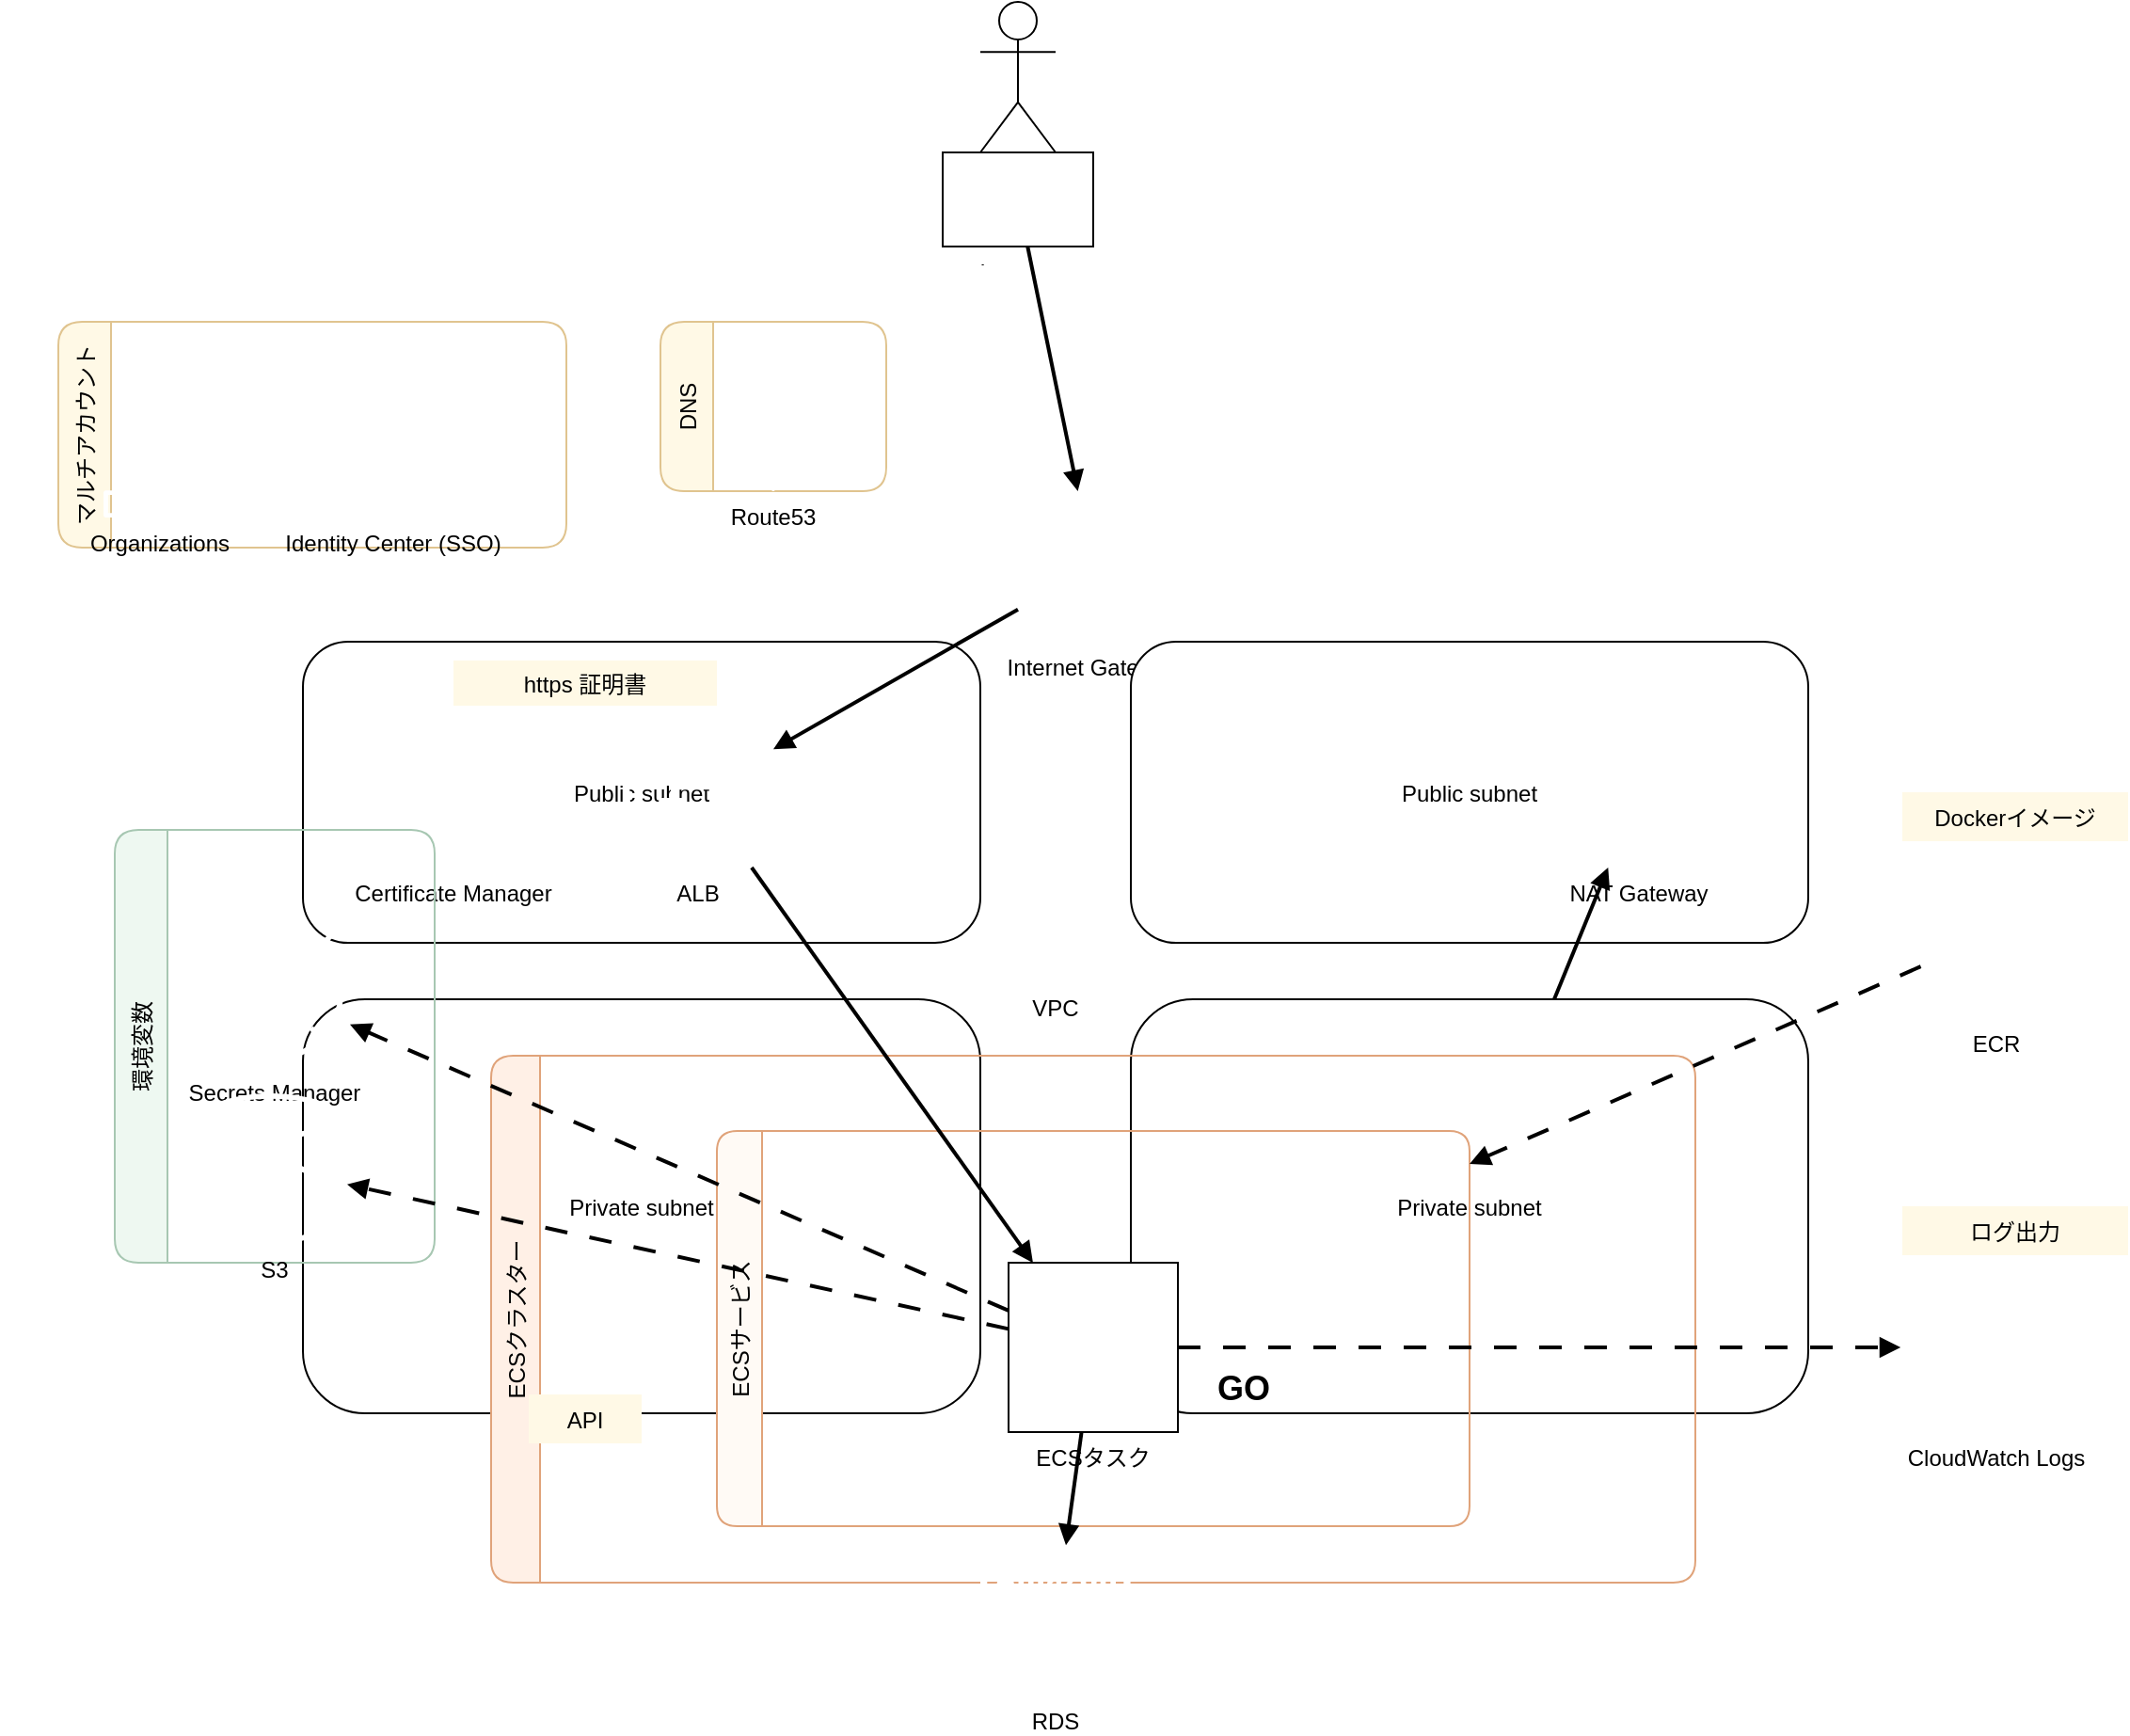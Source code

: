 <mxfile version="22.0.0" editor="draw.io">
  <diagram id="aws-arch-ecs" name="AWS Architecture">
    <mxGraphModel dx="1500" dy="900" grid="1" gridSize="10" guides="1" tooltips="1" connect="1" arrows="1" fold="1" page="1" pageScale="1" pageWidth="1200" pageHeight="900" math="0" shadow="0">
      <root>
        <mxCell id="0"/>
        <mxCell id="1" parent="0"/>

        <!-- Top: Users & Internet -->
        <mxCell id="users" value="Users" style="shape=umlActor;verticalLabelPosition=bottom;verticalAlign=top;" vertex="1" parent="1">
          <mxGeometry x="560" y="10" width="40" height="80" as="geometry"/>
        </mxCell>
        <mxCell id="internet" value="Internet" style="shape=mxgraph.basic.cloud2;verticalLabelPosition=bottom;verticalAlign=top;" vertex="1" parent="1">
          <mxGeometry x="540" y="90" width="80" height="50" as="geometry"/>
        </mxCell>
        <mxCell id="e_users_internet" style="endArrow=block;dashed=0;strokeWidth=2;" edge="1" parent="1" source="users" target="internet">
          <mxGeometry relative="1" as="geometry"/>
        </mxCell>

        <!-- AWS Cloud group -->
        <mxCell id="aws_cloud" value="AWS Cloud" style="shape=mxgraph.aws4.group_aws_cloud;dashPattern=1 3;rounded=1;whiteSpace=wrap;container=1;collapsible=0;dropTarget=1;" vertex="1" parent="1">
          <mxGeometry x="40" y="150" width="1120" height="700" as="geometry"/>
        </mxCell>

        <!-- Left top: Organizations & SSO group -->
        <mxCell id="org_sso_group" value="マルチアカウント" style="shape=swimlane;rounded=1;horizontal=0;startSize=28;fillColor=#fff9e6;strokeColor=#e0c48f;" vertex="1" parent="aws_cloud">
          <mxGeometry x="30" y="30" width="270" height="120" as="geometry"/>
        </mxCell>
        <mxCell id="organizations" value="Organizations" style="shape=mxgraph.aws4.organizations;verticalLabelPosition=bottom;verticalAlign=top;" vertex="1" parent="org_sso_group">
          <mxGeometry x="14" y="44" width="80" height="60" as="geometry"/>
        </mxCell>
        <mxCell id="sso" value="Identity Center (SSO)" style="shape=mxgraph.aws4.single_sign_on;verticalLabelPosition=bottom;verticalAlign=top;" vertex="1" parent="org_sso_group">
          <mxGeometry x="108" y="44" width="140" height="60" as="geometry"/>
        </mxCell>

        <!-- Route53 -->
        <mxCell id="dns_group" value="DNS" style="shape=swimlane;rounded=1;horizontal=0;startSize=28;fillColor=#fff9e6;strokeColor=#e0c48f;" vertex="1" parent="aws_cloud">
          <mxGeometry x="350" y="30" width="120" height="90" as="geometry"/>
        </mxCell>
        <mxCell id="route53" value="Route53" style="shape=mxgraph.aws4.route_53;verticalLabelPosition=bottom;verticalAlign=top;" vertex="1" parent="dns_group">
          <mxGeometry x="20" y="40" width="80" height="50" as="geometry"/>
        </mxCell>

        <!-- VPC Group -->
        <mxCell id="vpc" value="VPC" style="shape=mxgraph.aws4.group_vpc;rounded=1;container=1;collapsible=0;dropTarget=1;whiteSpace=wrap;" vertex="1" parent="aws_cloud">
          <mxGeometry x="140" y="140" width="840" height="510" as="geometry"/>
        </mxCell>

        <!-- Internet Gateway at VPC top center -->
        <mxCell id="igw" value="Internet Gateway" style="shape=mxgraph.aws4.internet_gateway;verticalLabelPosition=bottom;verticalAlign=top;" vertex="1" parent="vpc">
          <mxGeometry x="400" y="-20" width="80" height="80" as="geometry"/>
        </mxCell>
        <mxCell id="e_internet_igw" style="endArrow=block;dashed=0;strokeWidth=2;" edge="1" parent="aws_cloud" source="internet" target="igw">
          <mxGeometry relative="1" as="geometry"/>
        </mxCell>

        <!-- Public Subnets -->
        <mxCell id="pub_left" value="Public subnet" style="shape=mxgraph.aws4.group_public_subnet;container=1;collapsible=0;dropTarget=1;rounded=1;" vertex="1" parent="vpc">
          <mxGeometry x="20" y="60" width="360" height="160" as="geometry"/>
        </mxCell>
        <mxCell id="pub_right" value="Public subnet" style="shape=mxgraph.aws4.group_public_subnet;container=1;collapsible=0;dropTarget=1;rounded=1;" vertex="1" parent="vpc">
          <mxGeometry x="460" y="60" width="360" height="160" as="geometry"/>
        </mxCell>

        <!-- ALB & ACM in left public subnet -->
        <mxCell id="acm" value="Certificate Manager" style="shape=mxgraph.aws4.certificate_manager;verticalLabelPosition=bottom;verticalAlign=top;" vertex="1" parent="pub_left">
          <mxGeometry x="30" y="40" width="100" height="80" as="geometry"/>
        </mxCell>
        <mxCell id="alb" value="ALB" style="shape=mxgraph.aws4.application_load_balancer;verticalLabelPosition=bottom;verticalAlign=top;" vertex="1" parent="pub_left">
          <mxGeometry x="160" y="40" width="100" height="80" as="geometry"/>
        </mxCell>
        <mxCell id="https_label" value="https 証明書" style="text;align=center;verticalAlign=middle;spacing=6;fontSize=12;strokeColor=none;fillColor=#fff9e6;" vertex="1" parent="pub_left">
          <mxGeometry x="80" y="10" width="140" height="24" as="geometry"/>
        </mxCell>

        <!-- NAT Gateway in right public subnet -->
        <mxCell id="nat" value="NAT Gateway" style="shape=mxgraph.aws4.nat_gateway;verticalLabelPosition=bottom;verticalAlign=top;" vertex="1" parent="pub_right">
          <mxGeometry x="220" y="40" width="100" height="80" as="geometry"/>
        </mxCell>

        <!-- Private Subnets -->
        <mxCell id="pri_left" value="Private subnet" style="shape=mxgraph.aws4.group_private_subnet;container=1;collapsible=0;dropTarget=1;rounded=1;" vertex="1" parent="vpc">
          <mxGeometry x="20" y="250" width="360" height="220" as="geometry"/>
        </mxCell>
        <mxCell id="pri_right" value="Private subnet" style="shape=mxgraph.aws4.group_private_subnet;container=1;collapsible=0;dropTarget=1;rounded=1;" vertex="1" parent="vpc">
          <mxGeometry x="460" y="250" width="360" height="220" as="geometry"/>
        </mxCell>

        <!-- ECS Cluster & Service box spanning both private subnets -->
        <mxCell id="ecs_cluster" value="ECSクラスター" style="shape=swimlane;rounded=1;horizontal=0;startSize=26;fillColor=#fff0e6;strokeColor=#e0a37a;container=1;dropTarget=1;" vertex="1" parent="vpc">
          <mxGeometry x="120" y="280" width="640" height="280" as="geometry"/>
        </mxCell>
        <mxCell id="ecs_service" value="ECSサービス" style="shape=swimlane;rounded=1;horizontal=0;startSize=24;fillColor=#fffaf5;strokeColor=#e0a37a;container=1;dropTarget=1;" vertex="1" parent="ecs_cluster">
          <mxGeometry x="120" y="40" width="400" height="210" as="geometry"/>
        </mxCell>
        <mxCell id="ecs_task" value="ECSタスク" style="shape=mxgraph.aws4.elastic_container_service;verticalLabelPosition=bottom;verticalAlign=top;" vertex="1" parent="ecs_service">
          <mxGeometry x="155" y="70" width="90" height="90" as="geometry"/>
        </mxCell>
        <mxCell id="api_label" value="API" style="text;align=center;verticalAlign=middle;spacing=6;fontSize=12;strokeColor=none;fillColor=#fff9e6;" vertex="1" parent="ecs_cluster">
          <mxGeometry x="20" y="180" width="60" height="26" as="geometry"/>
        </mxCell>
        <mxCell id="go_label" value="GO" style="text;align=center;verticalAlign=middle;fontStyle=1;fontSize=18;strokeColor=none;" vertex="1" parent="ecs_service">
          <mxGeometry x="250" y="120" width="60" height="30" as="geometry"/>
        </mxCell>

        <!-- RDS at bottom center -->
        <mxCell id="rds" value="RDS" style="shape=mxgraph.aws4.rds_instance;verticalLabelPosition=bottom;verticalAlign=top;" vertex="1" parent="vpc">
          <mxGeometry x="380" y="540" width="80" height="80" as="geometry"/>
        </mxCell>

        <!-- Left side: Env Vars group with Secrets Manager & S3 -->
        <mxCell id="env_group" value="環境変数" style="shape=swimlane;rounded=1;horizontal=0;startSize=28;fillColor=#eef8f1;strokeColor=#a7c7b2;" vertex="1" parent="aws_cloud">
          <mxGeometry x="60" y="300" width="170" height="230" as="geometry"/>
        </mxCell>
        <mxCell id="secrets" value="Secrets Manager" style="shape=mxgraph.aws4.secrets_manager;verticalLabelPosition=bottom;verticalAlign=top;" vertex="1" parent="env_group">
          <mxGeometry x="30" y="46" width="110" height="80" as="geometry"/>
        </mxCell>
        <mxCell id="s3" value="S3" style="shape=mxgraph.aws4.s3;verticalLabelPosition=bottom;verticalAlign=top;" vertex="1" parent="env_group">
          <mxGeometry x="30" y="140" width="110" height="80" as="geometry"/>
        </mxCell>

        <!-- Right side: ECR & CloudWatch Logs -->
        <mxCell id="docker_group_label" value="Dockerイメージ" style="text;align=center;verticalAlign=middle;strokeColor=none;fillColor=#fff9e6;" vertex="1" parent="aws_cloud">
          <mxGeometry x="1010" y="280" width="120" height="26" as="geometry"/>
        </mxCell>
        <mxCell id="ecr" value="ECR" style="shape=mxgraph.aws4.ecr;verticalLabelPosition=bottom;verticalAlign=top;" vertex="1" parent="aws_cloud">
          <mxGeometry x="1010" y="310" width="100" height="90" as="geometry"/>
        </mxCell>
        <mxCell id="logs_group_label" value="ログ出力" style="text;align=center;verticalAlign=middle;strokeColor=none;fillColor=#fff9e6;" vertex="1" parent="aws_cloud">
          <mxGeometry x="1010" y="500" width="120" height="26" as="geometry"/>
        </mxCell>
        <mxCell id="cloudwatch_logs" value="CloudWatch Logs" style="shape=mxgraph.aws4.cloudwatch;verticalLabelPosition=bottom;verticalAlign=top;" vertex="1" parent="aws_cloud">
          <mxGeometry x="1005" y="530" width="110" height="90" as="geometry"/>
        </mxCell>

        <!-- Connections inside VPC -->
        <mxCell id="e_igw_alb" style="endArrow=block;dashed=0;strokeWidth=2;" edge="1" parent="vpc" source="igw" target="alb">
          <mxGeometry relative="1" as="geometry"/>
        </mxCell>
        <mxCell id="e_alb_ecs" style="endArrow=block;dashed=0;strokeWidth=2;" edge="1" parent="vpc" source="alb" target="ecs_task">
          <mxGeometry relative="1" as="geometry"/>
        </mxCell>
        <mxCell id="e_pri_nat" style="endArrow=block;dashed=0;strokeWidth=2;" edge="1" parent="vpc" source="pri_right" target="nat">
          <mxGeometry relative="1" as="geometry">
            <mxPoint x="740" y="260" as="sourcePoint"/>
            <mxPoint x="740" y="140" as="targetPoint"/>
          </mxGeometry>
        </mxCell>
        <mxCell id="e_task_rds" style="endArrow=block;dashed=0;strokeWidth=2;" edge="1" parent="vpc" source="ecs_task" target="rds">
          <mxGeometry relative="1" as="geometry"/>
        </mxCell>

        <!-- Dashed connections (external integrations) -->
        <mxCell id="e_task_secrets" style="endArrow=block;dashed=1;dashPattern=6 6;strokeWidth=2;" edge="1" parent="aws_cloud" source="ecs_task" target="secrets">
          <mxGeometry relative="1" as="geometry"/>
        </mxCell>
        <mxCell id="e_task_s3" style="endArrow=block;dashed=1;dashPattern=6 6;strokeWidth=2;" edge="1" parent="aws_cloud" source="ecs_task" target="s3">
          <mxGeometry relative="1" as="geometry"/>
        </mxCell>
        <mxCell id="e_ecr_to_ecs" style="endArrow=block;dashed=1;dashPattern=6 6;strokeWidth=2;" edge="1" parent="aws_cloud" source="ecr" target="ecs_service">
          <mxGeometry relative="1" as="geometry"/>
        </mxCell>
        <mxCell id="e_logs" style="endArrow=block;dashed=1;dashPattern=6 6;strokeWidth=2;" edge="1" parent="aws_cloud" source="ecs_task" target="cloudwatch_logs">
          <mxGeometry relative="1" as="geometry"/>
        </mxCell>

      </root>
    </mxGraphModel>
  </diagram>
</mxfile>
